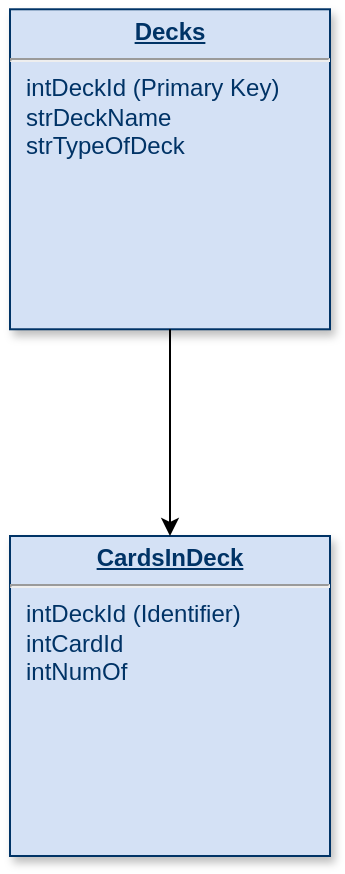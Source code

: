 <mxfile version="17.1.3" type="device"><diagram name="Page-1" id="efa7a0a1-bf9b-a30e-e6df-94a7791c09e9"><mxGraphModel dx="777" dy="479" grid="1" gridSize="10" guides="1" tooltips="1" connect="1" arrows="1" fold="1" page="1" pageScale="1" pageWidth="826" pageHeight="1169" background="none" math="0" shadow="0"><root><mxCell id="0"/><mxCell id="1" parent="0"/><mxCell id="21" value="&lt;p style=&quot;margin: 0px ; margin-top: 4px ; text-align: center ; text-decoration: underline&quot;&gt;&lt;strong&gt;CardsInDeck&lt;/strong&gt;&lt;/p&gt;&lt;hr&gt;&lt;p style=&quot;margin: 0px ; margin-left: 8px&quot;&gt;intDeckId (Identifier)&lt;/p&gt;&lt;p style=&quot;margin: 0px ; margin-left: 8px&quot;&gt;intCardId&lt;/p&gt;&lt;p style=&quot;margin: 0px ; margin-left: 8px&quot;&gt;intNumOf&lt;/p&gt;" style="verticalAlign=top;align=left;overflow=fill;fontSize=12;fontFamily=Helvetica;html=1;strokeColor=#003366;shadow=1;fillColor=#D4E1F5;fontColor=#003366" parent="1" vertex="1"><mxGeometry x="40.0" y="285.0" width="160" height="160" as="geometry"/></mxCell><mxCell id="25" value="&lt;p style=&quot;margin: 0px ; margin-top: 4px ; text-align: center ; text-decoration: underline&quot;&gt;&lt;strong&gt;Decks&lt;/strong&gt;&lt;/p&gt;&lt;hr&gt;&lt;p style=&quot;margin: 0px ; margin-left: 8px&quot;&gt;intDeckId (Primary Key)&lt;/p&gt;&lt;p style=&quot;margin: 0px ; margin-left: 8px&quot;&gt;strDeckName&lt;/p&gt;&lt;p style=&quot;margin: 0px ; margin-left: 8px&quot;&gt;strTypeOfDeck&lt;/p&gt;" style="verticalAlign=top;align=left;overflow=fill;fontSize=12;fontFamily=Helvetica;html=1;strokeColor=#003366;shadow=1;fillColor=#D4E1F5;fontColor=#003366" parent="1" vertex="1"><mxGeometry x="40.0" y="21.64" width="160" height="160" as="geometry"/></mxCell><mxCell id="kfiAwwbINc6GEauIwfDR-114" value="" style="endArrow=classic;html=1;rounded=0;exitX=0.5;exitY=1;exitDx=0;exitDy=0;entryX=0.5;entryY=0;entryDx=0;entryDy=0;" edge="1" parent="1" source="25" target="21"><mxGeometry width="50" height="50" relative="1" as="geometry"><mxPoint x="100" y="260" as="sourcePoint"/><mxPoint x="150" y="210" as="targetPoint"/></mxGeometry></mxCell></root></mxGraphModel></diagram></mxfile>